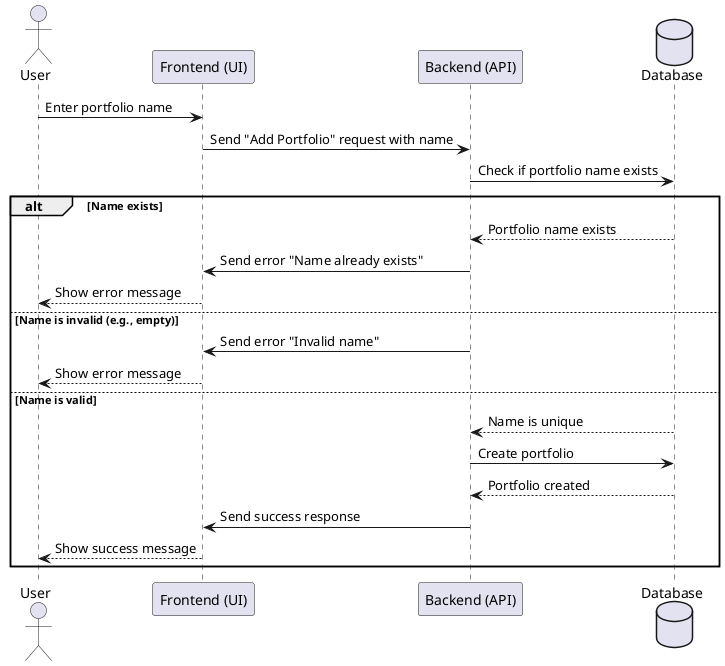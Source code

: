 @startuml
actor User
participant "Frontend (UI)" as UI
participant "Backend (API)" as API
database Database

User -> UI: Enter portfolio name
UI -> API: Send "Add Portfolio" request with name
API -> Database: Check if portfolio name exists
alt Name exists
    Database --> API: Portfolio name exists
    API -> UI: Send error "Name already exists"
    UI --> User: Show error message
else Name is invalid (e.g., empty)
    API -> UI: Send error "Invalid name"
    UI --> User: Show error message
else Name is valid
    Database --> API: Name is unique
    API -> Database: Create portfolio
    Database --> API: Portfolio created
    API -> UI: Send success response
    UI --> User: Show success message
end
@enduml